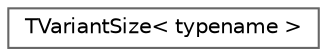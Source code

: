 digraph "Graphical Class Hierarchy"
{
 // INTERACTIVE_SVG=YES
 // LATEX_PDF_SIZE
  bgcolor="transparent";
  edge [fontname=Helvetica,fontsize=10,labelfontname=Helvetica,labelfontsize=10];
  node [fontname=Helvetica,fontsize=10,shape=box,height=0.2,width=0.4];
  rankdir="LR";
  Node0 [id="Node000000",label="TVariantSize\< typename \>",height=0.2,width=0.4,color="grey40", fillcolor="white", style="filled",URL="$dd/d42/structTVariantSize.html",tooltip="Determine the number of types in a TVariant."];
}
